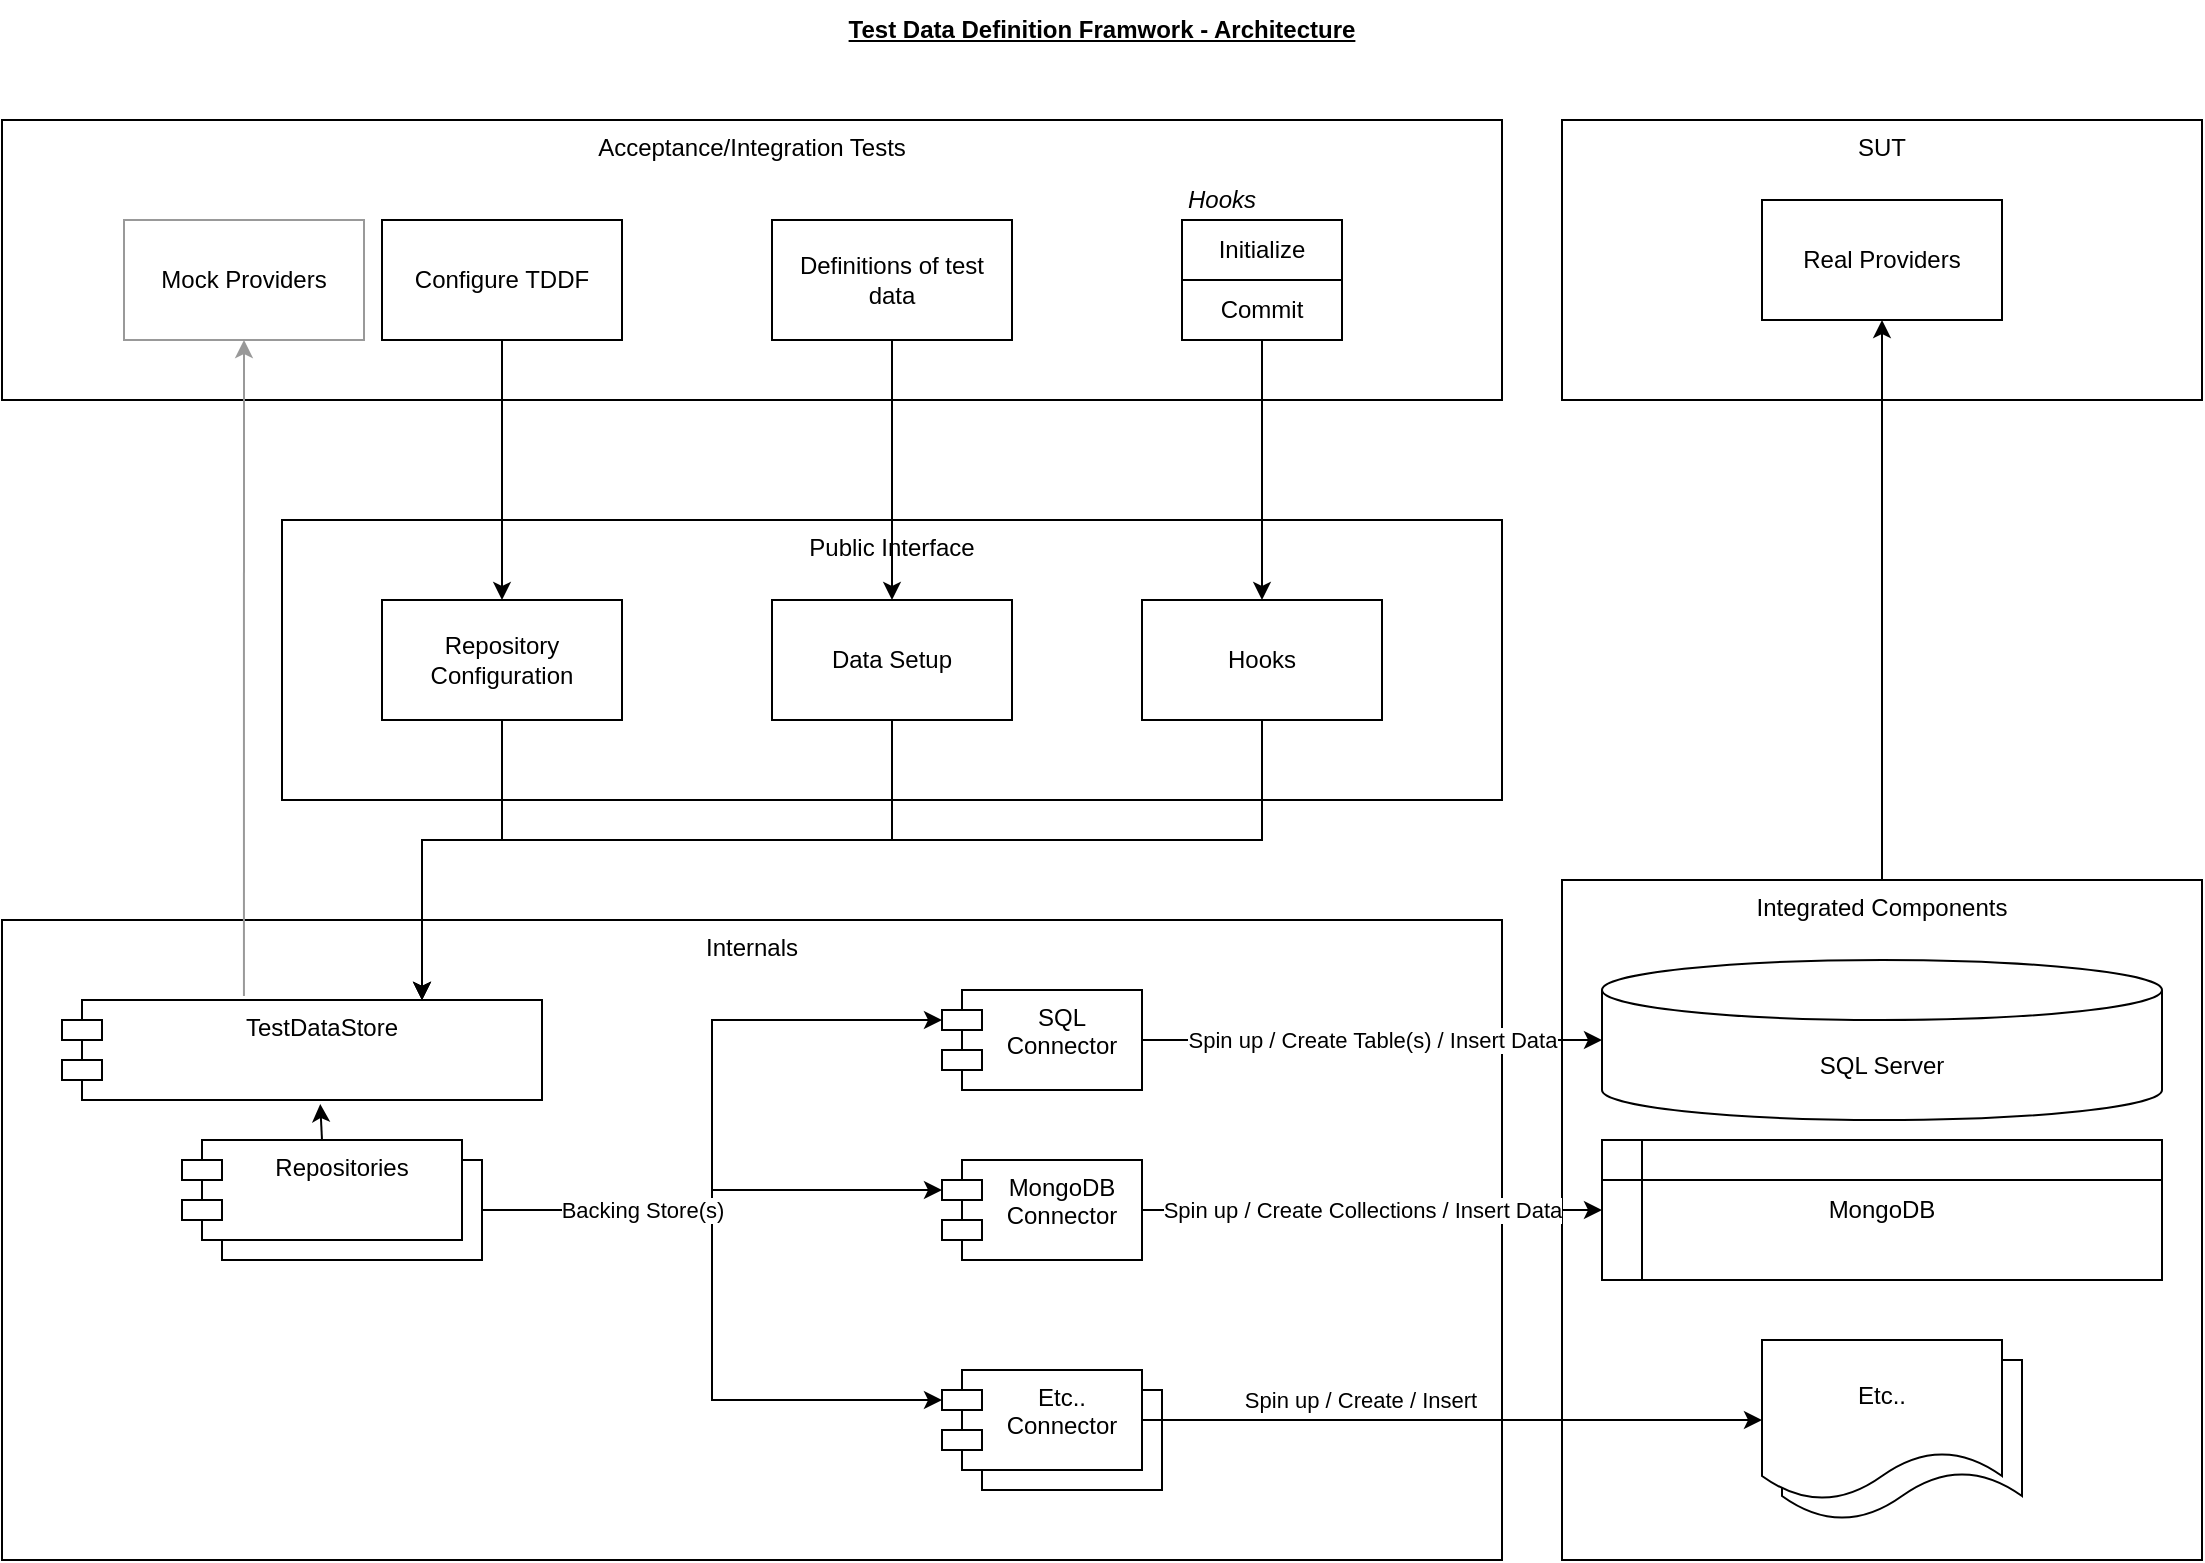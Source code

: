 <mxfile version="14.6.13" type="device"><diagram id="oFJYjW3U5491JgOldB83" name="Page-1"><mxGraphModel dx="1102" dy="942" grid="1" gridSize="10" guides="1" tooltips="1" connect="1" arrows="1" fold="1" page="1" pageScale="1" pageWidth="1169" pageHeight="827" math="0" shadow="0"><root><mxCell id="0"/><mxCell id="1" parent="0"/><mxCell id="DJR1FKehsS_--Y576e4q-32" value="Internals" style="rounded=0;whiteSpace=wrap;html=1;verticalAlign=top;" parent="1" vertex="1"><mxGeometry x="30" y="480" width="750" height="320" as="geometry"/></mxCell><mxCell id="DJR1FKehsS_--Y576e4q-9" value="SUT" style="rounded=0;whiteSpace=wrap;html=1;verticalAlign=top;" parent="1" vertex="1"><mxGeometry x="810" y="80" width="320" height="140" as="geometry"/></mxCell><mxCell id="DJR1FKehsS_--Y576e4q-24" style="edgeStyle=orthogonalEdgeStyle;rounded=0;orthogonalLoop=1;jettySize=auto;html=1;entryX=0.5;entryY=1;entryDx=0;entryDy=0;" parent="1" source="DJR1FKehsS_--Y576e4q-14" target="DJR1FKehsS_--Y576e4q-10" edge="1"><mxGeometry relative="1" as="geometry"/></mxCell><mxCell id="DJR1FKehsS_--Y576e4q-14" value="Integrated Components" style="rounded=0;whiteSpace=wrap;html=1;verticalAlign=top;" parent="1" vertex="1"><mxGeometry x="810" y="460" width="320" height="340" as="geometry"/></mxCell><mxCell id="DJR1FKehsS_--Y576e4q-18" value="Etc..&#10;Connector" style="shape=module;align=left;spacingLeft=20;align=center;verticalAlign=top;" parent="1" vertex="1"><mxGeometry x="510" y="715" width="100" height="50" as="geometry"/></mxCell><mxCell id="DJR1FKehsS_--Y576e4q-6" value="Acceptance/Integration Tests" style="rounded=0;whiteSpace=wrap;html=1;verticalAlign=top;" parent="1" vertex="1"><mxGeometry x="30" y="80" width="750" height="140" as="geometry"/></mxCell><mxCell id="DJR1FKehsS_--Y576e4q-1" value="Test Data Definition Framwork - Architecture" style="text;html=1;strokeColor=none;fillColor=none;align=center;verticalAlign=middle;whiteSpace=wrap;rounded=0;fontStyle=5" parent="1" vertex="1"><mxGeometry x="40" y="20" width="1080" height="30" as="geometry"/></mxCell><mxCell id="DJR1FKehsS_--Y576e4q-23" value="Spin up / Create Table(s) / Insert Data" style="edgeStyle=orthogonalEdgeStyle;rounded=0;orthogonalLoop=1;jettySize=auto;html=1;entryX=0;entryY=0.5;entryDx=0;entryDy=0;entryPerimeter=0;" parent="1" source="DJR1FKehsS_--Y576e4q-2" target="DJR1FKehsS_--Y576e4q-15" edge="1"><mxGeometry relative="1" as="geometry"/></mxCell><mxCell id="DJR1FKehsS_--Y576e4q-2" value="SQL&#10;Connector" style="shape=module;align=left;spacingLeft=20;align=center;verticalAlign=top;" parent="1" vertex="1"><mxGeometry x="500" y="515" width="100" height="50" as="geometry"/></mxCell><mxCell id="DJR1FKehsS_--Y576e4q-3" value="TestDataStore" style="shape=module;align=left;spacingLeft=20;align=center;verticalAlign=top;" parent="1" vertex="1"><mxGeometry x="60" y="520" width="240" height="50" as="geometry"/></mxCell><mxCell id="DJR1FKehsS_--Y576e4q-22" style="edgeStyle=orthogonalEdgeStyle;rounded=0;orthogonalLoop=1;jettySize=auto;html=1;" parent="1" source="DJR1FKehsS_--Y576e4q-4" target="DJR1FKehsS_--Y576e4q-16" edge="1"><mxGeometry relative="1" as="geometry"/></mxCell><mxCell id="DJR1FKehsS_--Y576e4q-25" value="Spin up / Create Collections / Insert Data" style="edgeLabel;html=1;align=center;verticalAlign=middle;resizable=0;points=[];" parent="DJR1FKehsS_--Y576e4q-22" vertex="1" connectable="0"><mxGeometry x="-0.297" y="-1" relative="1" as="geometry"><mxPoint x="29" y="-1" as="offset"/></mxGeometry></mxCell><mxCell id="DJR1FKehsS_--Y576e4q-4" value="MongoDB&#10;Connector" style="shape=module;align=left;spacingLeft=20;align=center;verticalAlign=top;" parent="1" vertex="1"><mxGeometry x="500" y="600" width="100" height="50" as="geometry"/></mxCell><mxCell id="DJR1FKehsS_--Y576e4q-21" value="Spin up / Create / Insert" style="edgeStyle=orthogonalEdgeStyle;rounded=0;orthogonalLoop=1;jettySize=auto;html=1;" parent="1" source="DJR1FKehsS_--Y576e4q-5" target="DJR1FKehsS_--Y576e4q-17" edge="1"><mxGeometry x="-0.29" y="10" relative="1" as="geometry"><mxPoint x="-1" as="offset"/></mxGeometry></mxCell><mxCell id="DJR1FKehsS_--Y576e4q-5" value="Etc..&#10;Connector" style="shape=module;align=left;spacingLeft=20;align=center;verticalAlign=top;" parent="1" vertex="1"><mxGeometry x="500" y="705" width="100" height="50" as="geometry"/></mxCell><mxCell id="DJR1FKehsS_--Y576e4q-7" value="Mock Providers" style="rounded=0;whiteSpace=wrap;html=1;strokeColor=#999999;" parent="1" vertex="1"><mxGeometry x="91" y="130" width="120" height="60" as="geometry"/></mxCell><mxCell id="DJR1FKehsS_--Y576e4q-10" value="Real Providers" style="rounded=0;whiteSpace=wrap;html=1;" parent="1" vertex="1"><mxGeometry x="910" y="120" width="120" height="60" as="geometry"/></mxCell><mxCell id="DJR1FKehsS_--Y576e4q-15" value="SQL Server" style="shape=cylinder3;whiteSpace=wrap;html=1;boundedLbl=1;backgroundOutline=1;size=15;" parent="1" vertex="1"><mxGeometry x="830" y="500" width="280" height="80" as="geometry"/></mxCell><mxCell id="DJR1FKehsS_--Y576e4q-16" value="MongoDB" style="shape=internalStorage;whiteSpace=wrap;html=1;backgroundOutline=1;" parent="1" vertex="1"><mxGeometry x="830" y="590" width="280" height="70" as="geometry"/></mxCell><mxCell id="DJR1FKehsS_--Y576e4q-19" value="Etc.." style="shape=document;whiteSpace=wrap;html=1;boundedLbl=1;" parent="1" vertex="1"><mxGeometry x="920" y="700" width="120" height="80" as="geometry"/></mxCell><mxCell id="DJR1FKehsS_--Y576e4q-17" value="Etc.." style="shape=document;whiteSpace=wrap;html=1;boundedLbl=1;" parent="1" vertex="1"><mxGeometry x="910" y="690" width="120" height="80" as="geometry"/></mxCell><mxCell id="DJR1FKehsS_--Y576e4q-26" value="Definitions of test data" style="rounded=0;whiteSpace=wrap;html=1;" parent="1" vertex="1"><mxGeometry x="415" y="130" width="120" height="60" as="geometry"/></mxCell><mxCell id="DJR1FKehsS_--Y576e4q-29" value="Public Interface" style="rounded=0;whiteSpace=wrap;html=1;verticalAlign=top;" parent="1" vertex="1"><mxGeometry x="170" y="280" width="610" height="140" as="geometry"/></mxCell><mxCell id="DJR1FKehsS_--Y576e4q-8" style="edgeStyle=orthogonalEdgeStyle;rounded=0;orthogonalLoop=1;jettySize=auto;html=1;entryX=0.5;entryY=1;entryDx=0;entryDy=0;exitX=0.379;exitY=-0.04;exitDx=0;exitDy=0;exitPerimeter=0;strokeColor=#999999;" parent="1" source="DJR1FKehsS_--Y576e4q-3" target="DJR1FKehsS_--Y576e4q-7" edge="1"><mxGeometry relative="1" as="geometry"/></mxCell><mxCell id="uxRHQPcwrniOR0wFvLyS-10" style="edgeStyle=orthogonalEdgeStyle;rounded=0;orthogonalLoop=1;jettySize=auto;html=1;exitX=0.5;exitY=1;exitDx=0;exitDy=0;" edge="1" parent="1" source="DJR1FKehsS_--Y576e4q-33" target="DJR1FKehsS_--Y576e4q-3"><mxGeometry relative="1" as="geometry"><Array as="points"><mxPoint x="280" y="440"/><mxPoint x="240" y="440"/></Array></mxGeometry></mxCell><mxCell id="DJR1FKehsS_--Y576e4q-33" value="Repository&lt;br&gt;Configuration" style="rounded=0;whiteSpace=wrap;html=1;" parent="1" vertex="1"><mxGeometry x="220" y="320" width="120" height="60" as="geometry"/></mxCell><mxCell id="DJR1FKehsS_--Y576e4q-37" style="edgeStyle=orthogonalEdgeStyle;rounded=0;orthogonalLoop=1;jettySize=auto;html=1;entryX=0.75;entryY=0;entryDx=0;entryDy=0;" parent="1" source="DJR1FKehsS_--Y576e4q-34" target="DJR1FKehsS_--Y576e4q-3" edge="1"><mxGeometry relative="1" as="geometry"><Array as="points"><mxPoint x="475" y="440"/><mxPoint x="240" y="440"/></Array></mxGeometry></mxCell><mxCell id="DJR1FKehsS_--Y576e4q-34" value="Data Setup" style="rounded=0;whiteSpace=wrap;html=1;" parent="1" vertex="1"><mxGeometry x="415" y="320" width="120" height="60" as="geometry"/></mxCell><mxCell id="DJR1FKehsS_--Y576e4q-36" style="edgeStyle=orthogonalEdgeStyle;rounded=0;orthogonalLoop=1;jettySize=auto;html=1;exitX=0.5;exitY=1;exitDx=0;exitDy=0;entryX=0.5;entryY=0;entryDx=0;entryDy=0;" parent="1" source="DJR1FKehsS_--Y576e4q-35" target="DJR1FKehsS_--Y576e4q-33" edge="1"><mxGeometry relative="1" as="geometry"/></mxCell><mxCell id="DJR1FKehsS_--Y576e4q-35" value="Configure TDDF" style="rounded=0;whiteSpace=wrap;html=1;" parent="1" vertex="1"><mxGeometry x="220" y="130" width="120" height="60" as="geometry"/></mxCell><mxCell id="DJR1FKehsS_--Y576e4q-31" style="edgeStyle=orthogonalEdgeStyle;rounded=0;orthogonalLoop=1;jettySize=auto;html=1;exitX=0.5;exitY=1;exitDx=0;exitDy=0;entryX=0.5;entryY=0;entryDx=0;entryDy=0;" parent="1" source="DJR1FKehsS_--Y576e4q-26" target="DJR1FKehsS_--Y576e4q-34" edge="1"><mxGeometry relative="1" as="geometry"/></mxCell><mxCell id="uxRHQPcwrniOR0wFvLyS-7" style="edgeStyle=orthogonalEdgeStyle;rounded=0;orthogonalLoop=1;jettySize=auto;html=1;exitX=1;exitY=0.5;exitDx=0;exitDy=0;entryX=0;entryY=0;entryDx=0;entryDy=15;entryPerimeter=0;" edge="1" parent="1" source="uxRHQPcwrniOR0wFvLyS-3" target="DJR1FKehsS_--Y576e4q-2"><mxGeometry relative="1" as="geometry"/></mxCell><mxCell id="uxRHQPcwrniOR0wFvLyS-8" style="edgeStyle=orthogonalEdgeStyle;rounded=0;orthogonalLoop=1;jettySize=auto;html=1;exitX=1;exitY=0.5;exitDx=0;exitDy=0;entryX=0;entryY=0;entryDx=0;entryDy=15;entryPerimeter=0;" edge="1" parent="1" source="uxRHQPcwrniOR0wFvLyS-3" target="DJR1FKehsS_--Y576e4q-4"><mxGeometry relative="1" as="geometry"/></mxCell><mxCell id="uxRHQPcwrniOR0wFvLyS-9" value="Backing Store(s)" style="edgeStyle=orthogonalEdgeStyle;rounded=0;orthogonalLoop=1;jettySize=auto;html=1;exitX=1;exitY=0.5;exitDx=0;exitDy=0;entryX=0;entryY=0;entryDx=0;entryDy=15;entryPerimeter=0;" edge="1" parent="1" source="uxRHQPcwrniOR0wFvLyS-3" target="DJR1FKehsS_--Y576e4q-5"><mxGeometry x="-0.508" relative="1" as="geometry"><mxPoint as="offset"/></mxGeometry></mxCell><mxCell id="uxRHQPcwrniOR0wFvLyS-3" value="Repositories" style="shape=module;align=left;spacingLeft=20;align=center;verticalAlign=top;" vertex="1" parent="1"><mxGeometry x="130" y="600" width="140" height="50" as="geometry"/></mxCell><mxCell id="uxRHQPcwrniOR0wFvLyS-6" style="edgeStyle=orthogonalEdgeStyle;rounded=0;orthogonalLoop=1;jettySize=auto;html=1;exitX=0.5;exitY=0;exitDx=0;exitDy=0;entryX=0.538;entryY=1.04;entryDx=0;entryDy=0;entryPerimeter=0;" edge="1" parent="1" source="uxRHQPcwrniOR0wFvLyS-4" target="DJR1FKehsS_--Y576e4q-3"><mxGeometry relative="1" as="geometry"/></mxCell><mxCell id="uxRHQPcwrniOR0wFvLyS-4" value="Repositories" style="shape=module;align=left;spacingLeft=20;align=center;verticalAlign=top;" vertex="1" parent="1"><mxGeometry x="120" y="590" width="140" height="50" as="geometry"/></mxCell><mxCell id="uxRHQPcwrniOR0wFvLyS-11" value="Initialize" style="rounded=0;whiteSpace=wrap;html=1;" vertex="1" parent="1"><mxGeometry x="620" y="130" width="80" height="30" as="geometry"/></mxCell><mxCell id="uxRHQPcwrniOR0wFvLyS-16" style="edgeStyle=orthogonalEdgeStyle;rounded=0;orthogonalLoop=1;jettySize=auto;html=1;exitX=0.5;exitY=1;exitDx=0;exitDy=0;entryX=0.5;entryY=0;entryDx=0;entryDy=0;" edge="1" parent="1" source="uxRHQPcwrniOR0wFvLyS-12" target="uxRHQPcwrniOR0wFvLyS-15"><mxGeometry relative="1" as="geometry"/></mxCell><mxCell id="uxRHQPcwrniOR0wFvLyS-12" value="Commit" style="rounded=0;whiteSpace=wrap;html=1;" vertex="1" parent="1"><mxGeometry x="620" y="160" width="80" height="30" as="geometry"/></mxCell><mxCell id="uxRHQPcwrniOR0wFvLyS-14" value="Hooks" style="text;html=1;strokeColor=none;fillColor=none;align=center;verticalAlign=middle;whiteSpace=wrap;rounded=0;fontStyle=2" vertex="1" parent="1"><mxGeometry x="620" y="110" width="40" height="20" as="geometry"/></mxCell><mxCell id="uxRHQPcwrniOR0wFvLyS-17" style="edgeStyle=orthogonalEdgeStyle;rounded=0;orthogonalLoop=1;jettySize=auto;html=1;exitX=0.5;exitY=1;exitDx=0;exitDy=0;strokeColor=#000000;entryX=0.75;entryY=0;entryDx=0;entryDy=0;" edge="1" parent="1" source="uxRHQPcwrniOR0wFvLyS-15" target="DJR1FKehsS_--Y576e4q-3"><mxGeometry relative="1" as="geometry"><Array as="points"><mxPoint x="660" y="440"/><mxPoint x="240" y="440"/></Array></mxGeometry></mxCell><mxCell id="uxRHQPcwrniOR0wFvLyS-15" value="Hooks" style="rounded=0;whiteSpace=wrap;html=1;" vertex="1" parent="1"><mxGeometry x="600" y="320" width="120" height="60" as="geometry"/></mxCell></root></mxGraphModel></diagram></mxfile>